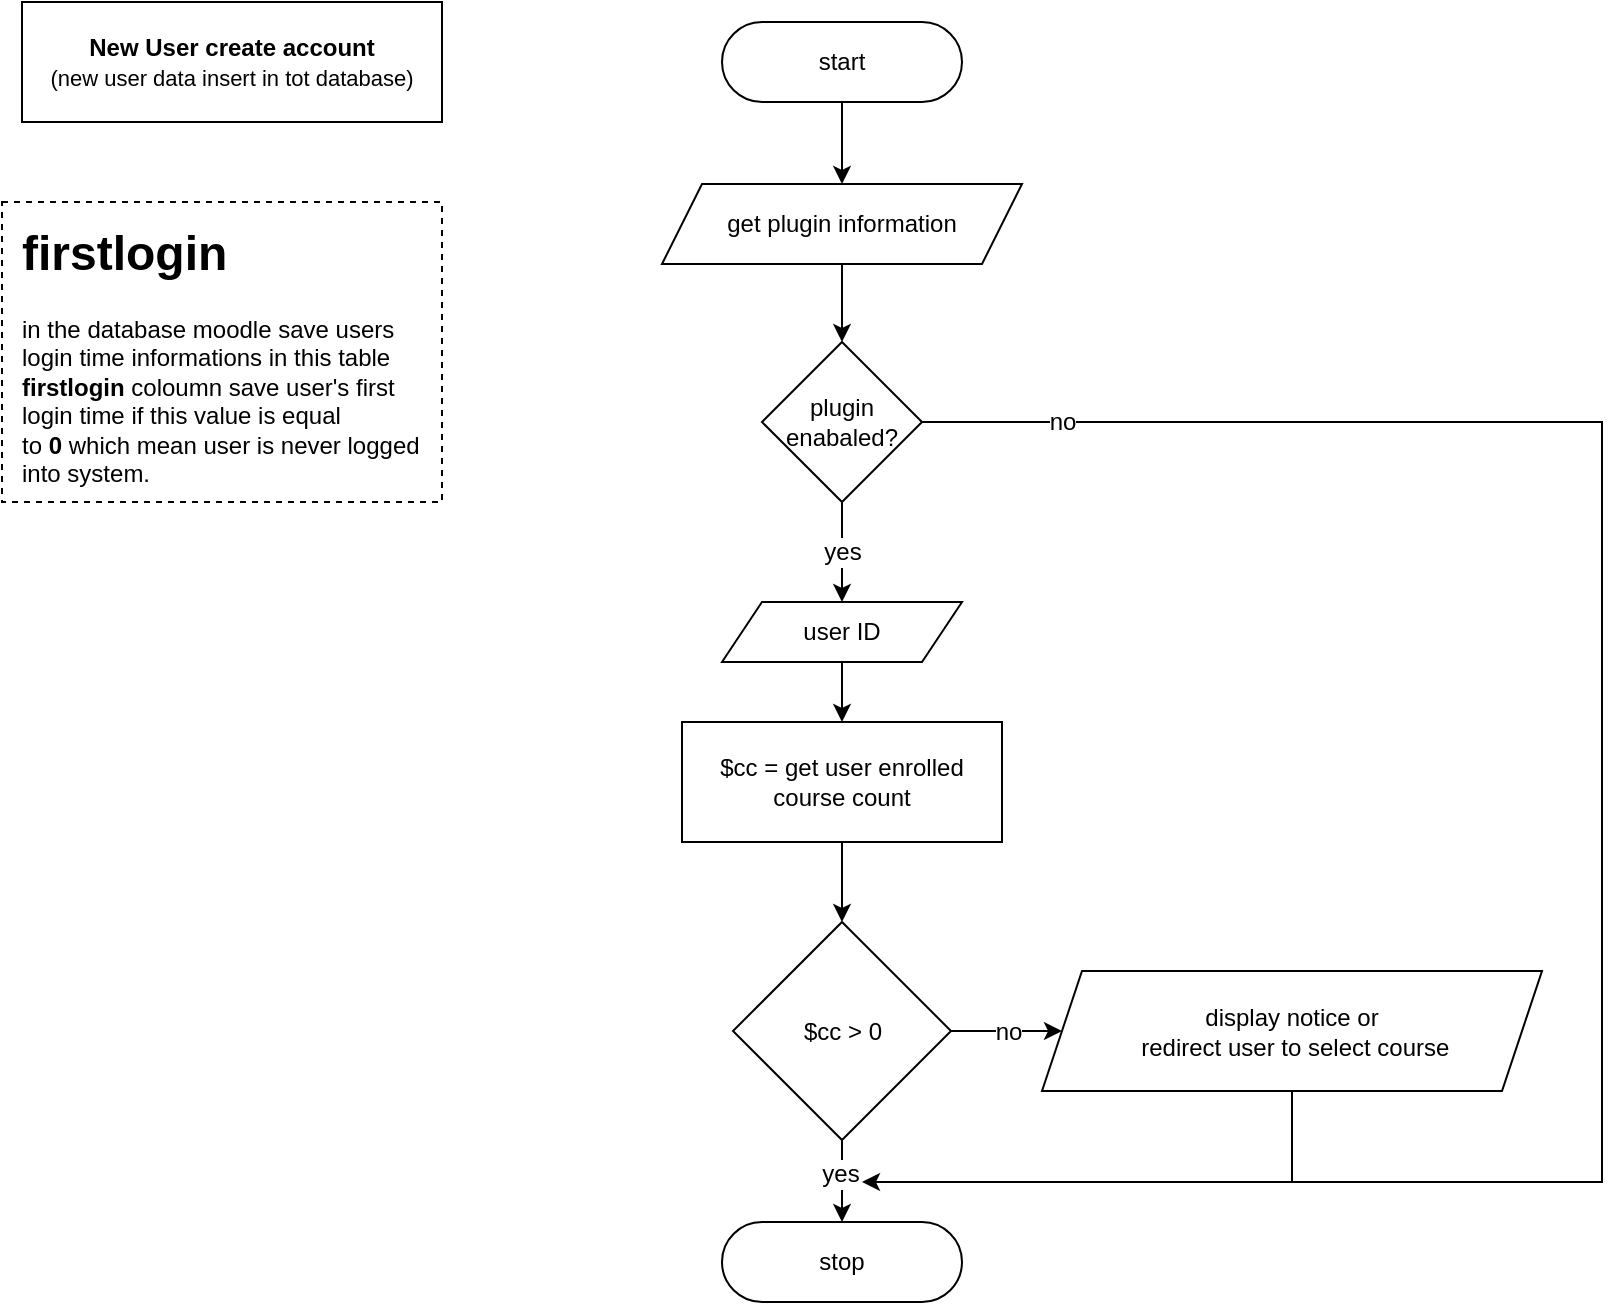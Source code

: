 <mxfile>
    <diagram id="qehY-76MtjJZgZc59gUY" name="plugin-workflow">
        <mxGraphModel dx="808" dy="787" grid="1" gridSize="10" guides="1" tooltips="1" connect="1" arrows="1" fold="1" page="1" pageScale="1" pageWidth="850" pageHeight="1100" math="0" shadow="0">
            <root>
                <mxCell id="0"/>
                <mxCell id="1" parent="0"/>
                <mxCell id="2" value="&lt;b&gt;New User create account&lt;/b&gt;&lt;br&gt;&lt;span style=&quot;&quot;&gt;&lt;font style=&quot;font-size: 11px;&quot;&gt;(new user data insert in tot database)&lt;/font&gt;&lt;/span&gt;" style="rounded=0;whiteSpace=wrap;html=1;" parent="1" vertex="1">
                    <mxGeometry x="30" y="30" width="210" height="60" as="geometry"/>
                </mxCell>
                <mxCell id="12" value="" style="edgeStyle=none;html=1;fontSize=12;" parent="1" source="8" target="11" edge="1">
                    <mxGeometry relative="1" as="geometry"/>
                </mxCell>
                <mxCell id="8" value="&lt;font style=&quot;font-size: 12px;&quot;&gt;user ID&lt;/font&gt;" style="shape=parallelogram;perimeter=parallelogramPerimeter;whiteSpace=wrap;html=1;fixedSize=1;fontSize=11;" parent="1" vertex="1">
                    <mxGeometry x="380" y="330" width="120" height="30" as="geometry"/>
                </mxCell>
                <mxCell id="20" style="edgeStyle=none;html=1;exitX=0.5;exitY=1;exitDx=0;exitDy=0;entryX=0.5;entryY=0;entryDx=0;entryDy=0;fontSize=12;" parent="1" source="9" target="19" edge="1">
                    <mxGeometry relative="1" as="geometry"/>
                </mxCell>
                <mxCell id="9" value="start" style="rounded=1;whiteSpace=wrap;html=1;fontSize=12;arcSize=50;" parent="1" vertex="1">
                    <mxGeometry x="380" y="40" width="120" height="40" as="geometry"/>
                </mxCell>
                <mxCell id="16" value="" style="edgeStyle=none;html=1;fontSize=12;" parent="1" source="11" target="15" edge="1">
                    <mxGeometry relative="1" as="geometry"/>
                </mxCell>
                <mxCell id="11" value="$cc = get user enrolled course count" style="whiteSpace=wrap;html=1;fontSize=12;" parent="1" vertex="1">
                    <mxGeometry x="360" y="390" width="160" height="60" as="geometry"/>
                </mxCell>
                <mxCell id="25" value="no" style="edgeStyle=none;html=1;exitX=1;exitY=0.5;exitDx=0;exitDy=0;entryX=0;entryY=0.5;entryDx=0;entryDy=0;fontSize=12;" parent="1" source="15" target="24" edge="1">
                    <mxGeometry relative="1" as="geometry"/>
                </mxCell>
                <mxCell id="27" style="edgeStyle=none;html=1;exitX=0.5;exitY=1;exitDx=0;exitDy=0;entryX=0.5;entryY=0;entryDx=0;entryDy=0;fontSize=12;" parent="1" source="15" target="26" edge="1">
                    <mxGeometry relative="1" as="geometry"/>
                </mxCell>
                <mxCell id="28" value="yes" style="edgeLabel;html=1;align=center;verticalAlign=middle;resizable=0;points=[];fontSize=12;" parent="27" vertex="1" connectable="0">
                    <mxGeometry x="-0.493" y="3" relative="1" as="geometry">
                        <mxPoint x="-4" y="6" as="offset"/>
                    </mxGeometry>
                </mxCell>
                <mxCell id="15" value="&lt;div style=&quot;text-align: start;&quot;&gt;$cc &amp;gt; 0&lt;/div&gt;" style="rhombus;whiteSpace=wrap;html=1;" parent="1" vertex="1">
                    <mxGeometry x="385.5" y="490" width="109" height="109" as="geometry"/>
                </mxCell>
                <mxCell id="30" value="yes" style="edgeStyle=none;html=1;exitX=0.5;exitY=1;exitDx=0;exitDy=0;entryX=0.5;entryY=0;entryDx=0;entryDy=0;fontSize=12;" parent="1" source="17" target="8" edge="1">
                    <mxGeometry relative="1" as="geometry"/>
                </mxCell>
                <mxCell id="17" value="plugin enabaled?" style="rhombus;whiteSpace=wrap;html=1;fontSize=12;" parent="1" vertex="1">
                    <mxGeometry x="400" y="200" width="80" height="80" as="geometry"/>
                </mxCell>
                <mxCell id="21" style="edgeStyle=none;html=1;exitX=0.5;exitY=1;exitDx=0;exitDy=0;entryX=0.5;entryY=0;entryDx=0;entryDy=0;fontSize=12;" parent="1" source="19" target="17" edge="1">
                    <mxGeometry relative="1" as="geometry"/>
                </mxCell>
                <mxCell id="19" value="get plugin information" style="shape=parallelogram;perimeter=parallelogramPerimeter;whiteSpace=wrap;html=1;fixedSize=1;fontSize=12;" parent="1" vertex="1">
                    <mxGeometry x="350" y="121" width="180" height="40" as="geometry"/>
                </mxCell>
                <mxCell id="24" value="display notice or&lt;br&gt;&amp;nbsp;redirect user to select course" style="shape=parallelogram;perimeter=parallelogramPerimeter;whiteSpace=wrap;html=1;fixedSize=1;fontSize=12;" parent="1" vertex="1">
                    <mxGeometry x="540" y="514.5" width="250" height="60" as="geometry"/>
                </mxCell>
                <mxCell id="26" value="stop" style="rounded=1;whiteSpace=wrap;html=1;fontSize=12;arcSize=50;" parent="1" vertex="1">
                    <mxGeometry x="380" y="640" width="120" height="40" as="geometry"/>
                </mxCell>
                <mxCell id="36" value="" style="group" parent="1" vertex="1" connectable="0">
                    <mxGeometry x="665" y="240" width="155" height="380" as="geometry"/>
                </mxCell>
                <mxCell id="32" style="edgeStyle=orthogonalEdgeStyle;html=1;exitX=0.5;exitY=1;exitDx=0;exitDy=0;fontSize=12;endArrow=none;endFill=0;" parent="36" source="24" edge="1">
                    <mxGeometry relative="1" as="geometry">
                        <mxPoint y="380" as="targetPoint"/>
                    </mxGeometry>
                </mxCell>
                <mxCell id="35" style="edgeStyle=orthogonalEdgeStyle;html=1;fontSize=12;endArrow=classic;endFill=1;rounded=0;" parent="36" source="17" edge="1">
                    <mxGeometry relative="1" as="geometry">
                        <mxPoint x="-215" y="380" as="targetPoint"/>
                        <mxPoint x="-185" as="sourcePoint"/>
                        <Array as="points">
                            <mxPoint x="155"/>
                            <mxPoint x="155" y="380"/>
                        </Array>
                    </mxGeometry>
                </mxCell>
                <mxCell id="37" value="no" style="edgeLabel;html=1;align=center;verticalAlign=middle;resizable=0;points=[];fontSize=12;" parent="35" vertex="1" connectable="0">
                    <mxGeometry x="-0.872" relative="1" as="geometry">
                        <mxPoint as="offset"/>
                    </mxGeometry>
                </mxCell>
                <mxCell id="38" value="&lt;h1&gt;firstlogin&lt;/h1&gt;&lt;p&gt;in the database moodle save users login time informations in this table &lt;b&gt;firstlogin&lt;/b&gt; coloumn save user's first login time if this value is equal to&amp;nbsp;&lt;b&gt;0&lt;/b&gt;&amp;nbsp;which mean user is never logged into system.&lt;/p&gt;" style="text;html=1;strokeColor=default;fillColor=none;spacing=10;spacingTop=-19;whiteSpace=wrap;overflow=hidden;rounded=0;dashed=1;perimeterSpacing=0;labelBorderColor=none;labelBackgroundColor=none;" parent="1" vertex="1">
                    <mxGeometry x="20" y="130" width="220" height="150" as="geometry"/>
                </mxCell>
            </root>
        </mxGraphModel>
    </diagram>
</mxfile>